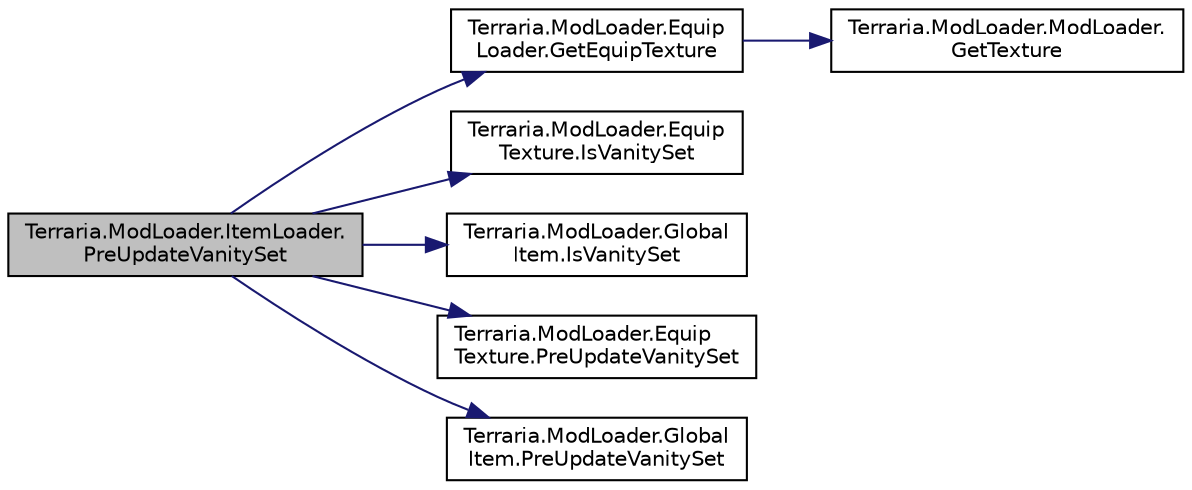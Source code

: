 digraph "Terraria.ModLoader.ItemLoader.PreUpdateVanitySet"
{
  edge [fontname="Helvetica",fontsize="10",labelfontname="Helvetica",labelfontsize="10"];
  node [fontname="Helvetica",fontsize="10",shape=record];
  rankdir="LR";
  Node200 [label="Terraria.ModLoader.ItemLoader.\lPreUpdateVanitySet",height=0.2,width=0.4,color="black", fillcolor="grey75", style="filled", fontcolor="black"];
  Node200 -> Node201 [color="midnightblue",fontsize="10",style="solid",fontname="Helvetica"];
  Node201 [label="Terraria.ModLoader.Equip\lLoader.GetEquipTexture",height=0.2,width=0.4,color="black", fillcolor="white", style="filled",URL="$class_terraria_1_1_mod_loader_1_1_equip_loader.html#a87c1e9bb37d938a07111fa76bae78575"];
  Node201 -> Node202 [color="midnightblue",fontsize="10",style="solid",fontname="Helvetica"];
  Node202 [label="Terraria.ModLoader.ModLoader.\lGetTexture",height=0.2,width=0.4,color="black", fillcolor="white", style="filled",URL="$class_terraria_1_1_mod_loader_1_1_mod_loader.html#aaddf4c69589710e2b5329d4df1e93f18"];
  Node200 -> Node203 [color="midnightblue",fontsize="10",style="solid",fontname="Helvetica"];
  Node203 [label="Terraria.ModLoader.Equip\lTexture.IsVanitySet",height=0.2,width=0.4,color="black", fillcolor="white", style="filled",URL="$class_terraria_1_1_mod_loader_1_1_equip_texture.html#acd4647b2d645c915743daa3b734919f7"];
  Node200 -> Node204 [color="midnightblue",fontsize="10",style="solid",fontname="Helvetica"];
  Node204 [label="Terraria.ModLoader.Global\lItem.IsVanitySet",height=0.2,width=0.4,color="black", fillcolor="white", style="filled",URL="$class_terraria_1_1_mod_loader_1_1_global_item.html#afc66c0f98cbc3d51a577b847d011d711"];
  Node200 -> Node205 [color="midnightblue",fontsize="10",style="solid",fontname="Helvetica"];
  Node205 [label="Terraria.ModLoader.Equip\lTexture.PreUpdateVanitySet",height=0.2,width=0.4,color="black", fillcolor="white", style="filled",URL="$class_terraria_1_1_mod_loader_1_1_equip_texture.html#aa904bf2469387af9a116926e53f9dd86"];
  Node200 -> Node206 [color="midnightblue",fontsize="10",style="solid",fontname="Helvetica"];
  Node206 [label="Terraria.ModLoader.Global\lItem.PreUpdateVanitySet",height=0.2,width=0.4,color="black", fillcolor="white", style="filled",URL="$class_terraria_1_1_mod_loader_1_1_global_item.html#a328445256465a355ab91e863b3ce48c6"];
}
